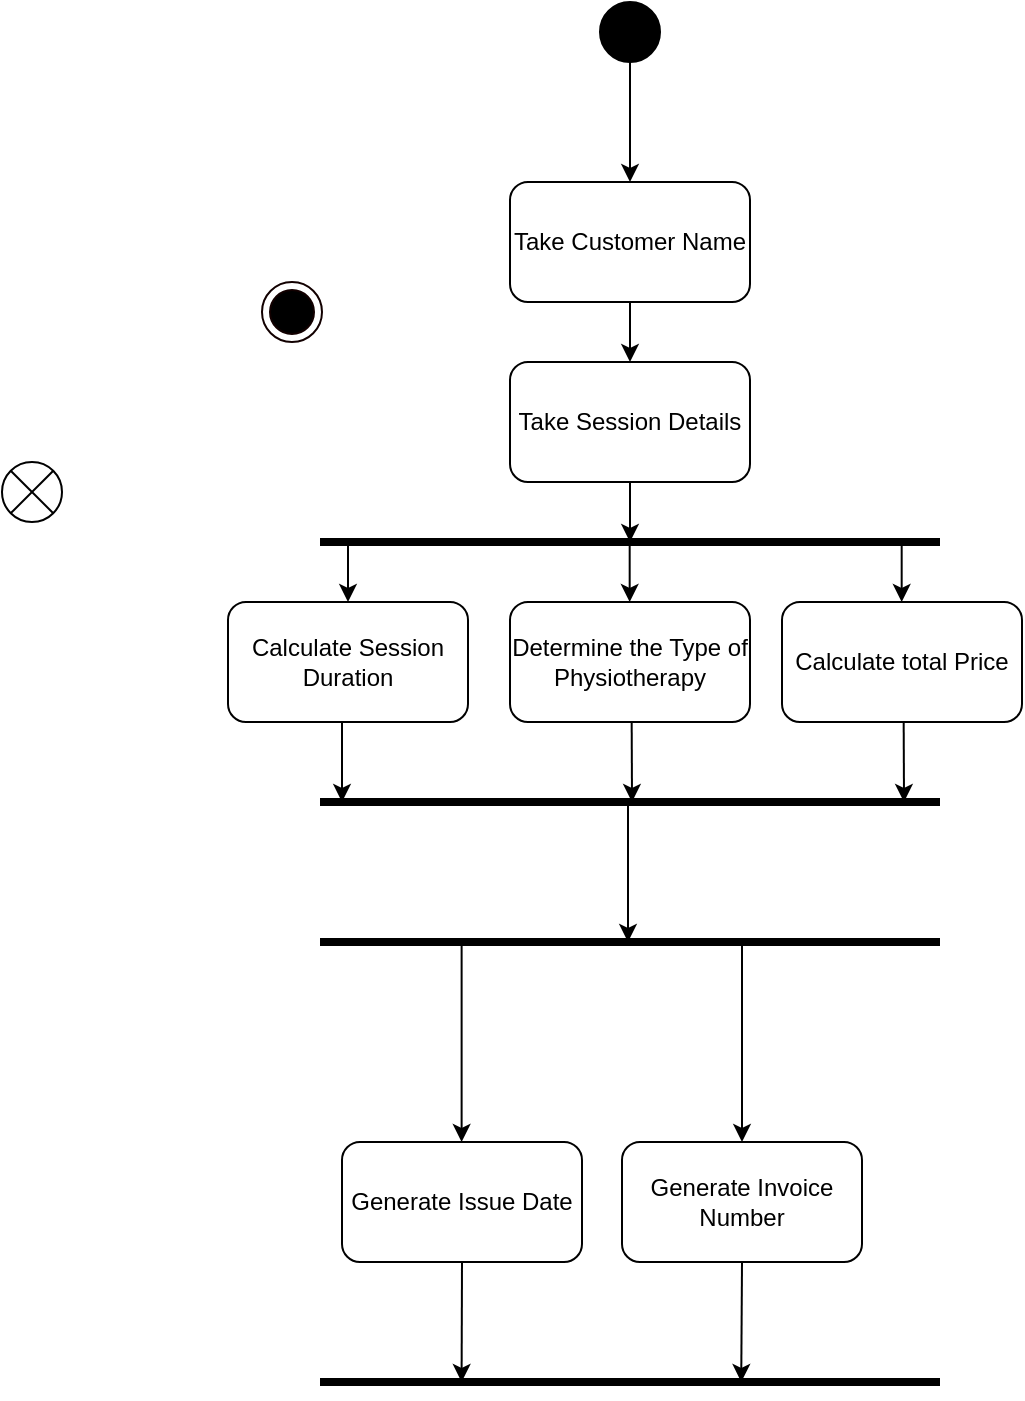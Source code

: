 <mxfile version="22.0.6" type="github">
  <diagram name="Page-1" id="k9bkRX0uMN_48q9yWBab">
    <mxGraphModel dx="652" dy="329" grid="1" gridSize="10" guides="1" tooltips="1" connect="1" arrows="1" fold="1" page="1" pageScale="1" pageWidth="827" pageHeight="1169" math="0" shadow="0">
      <root>
        <mxCell id="0" />
        <mxCell id="1" parent="0" />
        <mxCell id="QarHhk8M4c_gw4onXxdP-1" value="" style="ellipse;html=1;shape=endState;fillColor=#000000;strokeColor=#120000;" vertex="1" parent="1">
          <mxGeometry x="230" y="210" width="30" height="30" as="geometry" />
        </mxCell>
        <mxCell id="QarHhk8M4c_gw4onXxdP-7" value="" style="edgeStyle=orthogonalEdgeStyle;rounded=0;orthogonalLoop=1;jettySize=auto;html=1;" edge="1" parent="1" source="QarHhk8M4c_gw4onXxdP-2" target="QarHhk8M4c_gw4onXxdP-5">
          <mxGeometry relative="1" as="geometry" />
        </mxCell>
        <mxCell id="QarHhk8M4c_gw4onXxdP-2" value="" style="ellipse;fillColor=strokeColor;html=1;" vertex="1" parent="1">
          <mxGeometry x="399" y="70" width="30" height="30" as="geometry" />
        </mxCell>
        <mxCell id="QarHhk8M4c_gw4onXxdP-3" value="" style="shape=sumEllipse;perimeter=ellipsePerimeter;html=1;backgroundOutline=1;" vertex="1" parent="1">
          <mxGeometry x="100" y="300" width="30" height="30" as="geometry" />
        </mxCell>
        <mxCell id="QarHhk8M4c_gw4onXxdP-8" value="" style="edgeStyle=orthogonalEdgeStyle;rounded=0;orthogonalLoop=1;jettySize=auto;html=1;" edge="1" parent="1" source="QarHhk8M4c_gw4onXxdP-5" target="QarHhk8M4c_gw4onXxdP-6">
          <mxGeometry relative="1" as="geometry" />
        </mxCell>
        <mxCell id="QarHhk8M4c_gw4onXxdP-5" value="Take Customer Name" style="rounded=1;whiteSpace=wrap;html=1;" vertex="1" parent="1">
          <mxGeometry x="354" y="160" width="120" height="60" as="geometry" />
        </mxCell>
        <mxCell id="QarHhk8M4c_gw4onXxdP-13" value="" style="edgeStyle=orthogonalEdgeStyle;rounded=0;orthogonalLoop=1;jettySize=auto;html=1;" edge="1" parent="1" source="QarHhk8M4c_gw4onXxdP-6">
          <mxGeometry relative="1" as="geometry">
            <mxPoint x="414" y="340" as="targetPoint" />
          </mxGeometry>
        </mxCell>
        <mxCell id="QarHhk8M4c_gw4onXxdP-6" value="Take Session Details" style="rounded=1;whiteSpace=wrap;html=1;" vertex="1" parent="1">
          <mxGeometry x="354" y="250" width="120" height="60" as="geometry" />
        </mxCell>
        <mxCell id="QarHhk8M4c_gw4onXxdP-9" value="Calculate Session Duration" style="rounded=1;whiteSpace=wrap;html=1;" vertex="1" parent="1">
          <mxGeometry x="213" y="370" width="120" height="60" as="geometry" />
        </mxCell>
        <mxCell id="QarHhk8M4c_gw4onXxdP-10" value="Determine the Type of Physiotherapy" style="rounded=1;whiteSpace=wrap;html=1;" vertex="1" parent="1">
          <mxGeometry x="354" y="370" width="120" height="60" as="geometry" />
        </mxCell>
        <mxCell id="QarHhk8M4c_gw4onXxdP-11" value="Calculate total Price" style="rounded=1;whiteSpace=wrap;html=1;" vertex="1" parent="1">
          <mxGeometry x="490" y="370" width="120" height="60" as="geometry" />
        </mxCell>
        <mxCell id="QarHhk8M4c_gw4onXxdP-12" value="" style="endArrow=none;html=1;rounded=0;strokeWidth=4;" edge="1" parent="1">
          <mxGeometry width="50" height="50" relative="1" as="geometry">
            <mxPoint x="259" y="340" as="sourcePoint" />
            <mxPoint x="569" y="340" as="targetPoint" />
          </mxGeometry>
        </mxCell>
        <mxCell id="QarHhk8M4c_gw4onXxdP-14" value="" style="endArrow=classic;html=1;rounded=0;entryX=0.5;entryY=0;entryDx=0;entryDy=0;" edge="1" parent="1" target="QarHhk8M4c_gw4onXxdP-9">
          <mxGeometry width="50" height="50" relative="1" as="geometry">
            <mxPoint x="273" y="340" as="sourcePoint" />
            <mxPoint x="320" y="280" as="targetPoint" />
          </mxGeometry>
        </mxCell>
        <mxCell id="QarHhk8M4c_gw4onXxdP-15" value="" style="endArrow=classic;html=1;rounded=0;entryX=0.5;entryY=0;entryDx=0;entryDy=0;" edge="1" parent="1">
          <mxGeometry width="50" height="50" relative="1" as="geometry">
            <mxPoint x="413.84" y="340" as="sourcePoint" />
            <mxPoint x="413.84" y="370" as="targetPoint" />
          </mxGeometry>
        </mxCell>
        <mxCell id="QarHhk8M4c_gw4onXxdP-16" value="" style="endArrow=classic;html=1;rounded=0;entryX=0.5;entryY=0;entryDx=0;entryDy=0;" edge="1" parent="1">
          <mxGeometry width="50" height="50" relative="1" as="geometry">
            <mxPoint x="549.84" y="340" as="sourcePoint" />
            <mxPoint x="549.84" y="370" as="targetPoint" />
          </mxGeometry>
        </mxCell>
        <mxCell id="QarHhk8M4c_gw4onXxdP-17" value="Generate Issue Date" style="rounded=1;whiteSpace=wrap;html=1;" vertex="1" parent="1">
          <mxGeometry x="270" y="640" width="120" height="60" as="geometry" />
        </mxCell>
        <mxCell id="QarHhk8M4c_gw4onXxdP-18" value="Generate Invoice Number" style="rounded=1;whiteSpace=wrap;html=1;" vertex="1" parent="1">
          <mxGeometry x="410" y="640" width="120" height="60" as="geometry" />
        </mxCell>
        <mxCell id="QarHhk8M4c_gw4onXxdP-19" value="" style="endArrow=none;html=1;rounded=0;strokeWidth=4;" edge="1" parent="1">
          <mxGeometry width="50" height="50" relative="1" as="geometry">
            <mxPoint x="259" y="470" as="sourcePoint" />
            <mxPoint x="569" y="470" as="targetPoint" />
          </mxGeometry>
        </mxCell>
        <mxCell id="QarHhk8M4c_gw4onXxdP-23" value="" style="endArrow=none;html=1;rounded=0;strokeWidth=4;" edge="1" parent="1">
          <mxGeometry width="50" height="50" relative="1" as="geometry">
            <mxPoint x="259" y="540" as="sourcePoint" />
            <mxPoint x="569" y="540" as="targetPoint" />
          </mxGeometry>
        </mxCell>
        <mxCell id="QarHhk8M4c_gw4onXxdP-24" value="" style="edgeStyle=orthogonalEdgeStyle;rounded=0;orthogonalLoop=1;jettySize=auto;html=1;" edge="1" parent="1">
          <mxGeometry relative="1" as="geometry">
            <mxPoint x="413" y="470" as="sourcePoint" />
            <mxPoint x="413" y="540" as="targetPoint" />
          </mxGeometry>
        </mxCell>
        <mxCell id="QarHhk8M4c_gw4onXxdP-25" value="" style="endArrow=classic;html=1;rounded=0;entryX=0.5;entryY=0;entryDx=0;entryDy=0;" edge="1" parent="1" target="QarHhk8M4c_gw4onXxdP-18">
          <mxGeometry width="50" height="50" relative="1" as="geometry">
            <mxPoint x="470" y="540" as="sourcePoint" />
            <mxPoint x="380" y="590" as="targetPoint" />
          </mxGeometry>
        </mxCell>
        <mxCell id="QarHhk8M4c_gw4onXxdP-26" value="" style="endArrow=classic;html=1;rounded=0;entryX=0.5;entryY=0;entryDx=0;entryDy=0;" edge="1" parent="1">
          <mxGeometry width="50" height="50" relative="1" as="geometry">
            <mxPoint x="329.81" y="540" as="sourcePoint" />
            <mxPoint x="329.81" y="640" as="targetPoint" />
          </mxGeometry>
        </mxCell>
        <mxCell id="QarHhk8M4c_gw4onXxdP-28" value="" style="endArrow=classic;html=1;rounded=0;" edge="1" parent="1">
          <mxGeometry width="50" height="50" relative="1" as="geometry">
            <mxPoint x="270" y="430" as="sourcePoint" />
            <mxPoint x="270" y="470" as="targetPoint" />
          </mxGeometry>
        </mxCell>
        <mxCell id="QarHhk8M4c_gw4onXxdP-29" value="" style="endArrow=classic;html=1;rounded=0;" edge="1" parent="1">
          <mxGeometry width="50" height="50" relative="1" as="geometry">
            <mxPoint x="414.84" y="430" as="sourcePoint" />
            <mxPoint x="415" y="470" as="targetPoint" />
          </mxGeometry>
        </mxCell>
        <mxCell id="QarHhk8M4c_gw4onXxdP-30" value="" style="endArrow=classic;html=1;rounded=0;" edge="1" parent="1">
          <mxGeometry width="50" height="50" relative="1" as="geometry">
            <mxPoint x="550.84" y="430" as="sourcePoint" />
            <mxPoint x="551" y="470" as="targetPoint" />
          </mxGeometry>
        </mxCell>
        <mxCell id="QarHhk8M4c_gw4onXxdP-31" value="" style="endArrow=none;html=1;rounded=0;strokeWidth=4;" edge="1" parent="1">
          <mxGeometry width="50" height="50" relative="1" as="geometry">
            <mxPoint x="259" y="760" as="sourcePoint" />
            <mxPoint x="569" y="760" as="targetPoint" />
          </mxGeometry>
        </mxCell>
        <mxCell id="QarHhk8M4c_gw4onXxdP-32" value="" style="endArrow=classic;html=1;rounded=0;entryX=0.5;entryY=0;entryDx=0;entryDy=0;" edge="1" parent="1">
          <mxGeometry width="50" height="50" relative="1" as="geometry">
            <mxPoint x="330" y="700" as="sourcePoint" />
            <mxPoint x="329.8" y="760" as="targetPoint" />
          </mxGeometry>
        </mxCell>
        <mxCell id="QarHhk8M4c_gw4onXxdP-33" value="" style="endArrow=classic;html=1;rounded=0;entryX=0.5;entryY=0;entryDx=0;entryDy=0;" edge="1" parent="1">
          <mxGeometry width="50" height="50" relative="1" as="geometry">
            <mxPoint x="470" y="700" as="sourcePoint" />
            <mxPoint x="469.62" y="760" as="targetPoint" />
          </mxGeometry>
        </mxCell>
      </root>
    </mxGraphModel>
  </diagram>
</mxfile>
